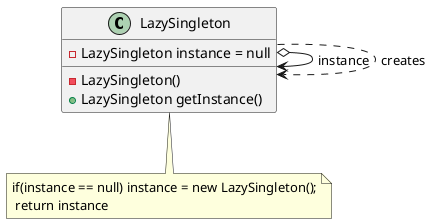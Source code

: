 @startuml
class LazySingleton {
- LazySingleton instance = null
- LazySingleton()
+ LazySingleton getInstance()
}
LazySingleton o--> LazySingleton : instance
LazySingleton ..> LazySingleton : creates
note "if(instance == null) instance = new LazySingleton();\n return instance" as N1
LazySingleton ..N1
@enduml
